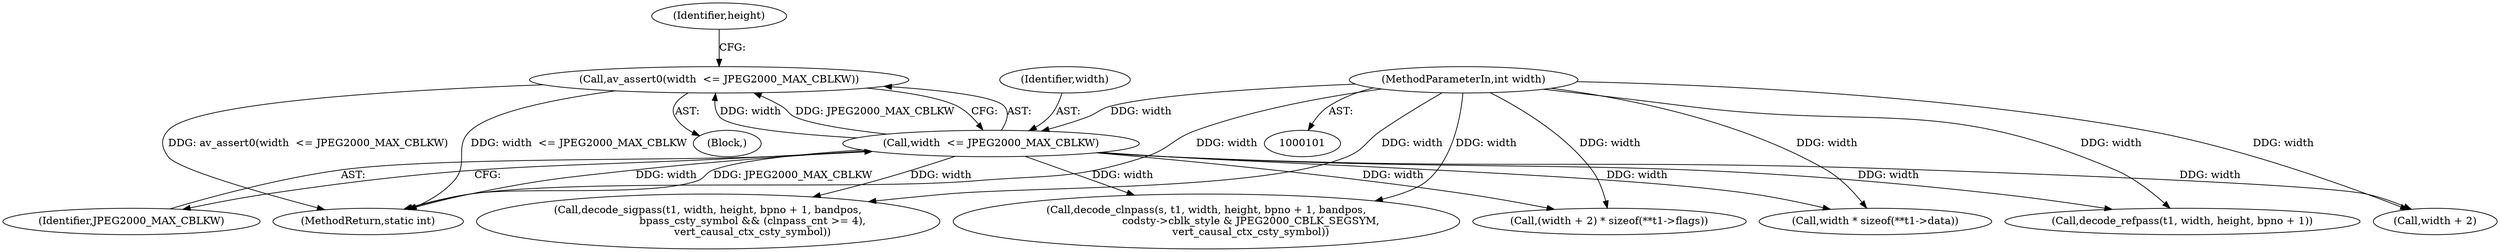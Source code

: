 digraph "0_FFmpeg_9a271a9368eaabf99e6c2046103acb33957e63b7@API" {
"1000149" [label="(Call,av_assert0(width  <= JPEG2000_MAX_CBLKW))"];
"1000150" [label="(Call,width  <= JPEG2000_MAX_CBLKW)"];
"1000106" [label="(MethodParameterIn,int width)"];
"1000150" [label="(Call,width  <= JPEG2000_MAX_CBLKW)"];
"1000152" [label="(Identifier,JPEG2000_MAX_CBLKW)"];
"1000206" [label="(Call,(width + 2) * sizeof(**t1->flags))"];
"1000252" [label="(Call,decode_sigpass(t1, width, height, bpno + 1, bandpos,\n                           bpass_csty_symbol && (clnpass_cnt >= 4),\n                           vert_causal_ctx_csty_symbol))"];
"1000268" [label="(Call,decode_refpass(t1, width, height, bpno + 1))"];
"1000151" [label="(Identifier,width)"];
"1000109" [label="(Block,)"];
"1000155" [label="(Identifier,height)"];
"1000149" [label="(Call,av_assert0(width  <= JPEG2000_MAX_CBLKW))"];
"1000207" [label="(Call,width + 2)"];
"1000106" [label="(MethodParameterIn,int width)"];
"1000291" [label="(Call,decode_clnpass(s, t1, width, height, bpno + 1, bandpos,\n                           codsty->cblk_style & JPEG2000_CBLK_SEGSYM,\n                           vert_causal_ctx_csty_symbol))"];
"1000173" [label="(Call,width * sizeof(**t1->data))"];
"1000340" [label="(MethodReturn,static int)"];
"1000149" -> "1000109"  [label="AST: "];
"1000149" -> "1000150"  [label="CFG: "];
"1000150" -> "1000149"  [label="AST: "];
"1000155" -> "1000149"  [label="CFG: "];
"1000149" -> "1000340"  [label="DDG: av_assert0(width  <= JPEG2000_MAX_CBLKW)"];
"1000149" -> "1000340"  [label="DDG: width  <= JPEG2000_MAX_CBLKW"];
"1000150" -> "1000149"  [label="DDG: width"];
"1000150" -> "1000149"  [label="DDG: JPEG2000_MAX_CBLKW"];
"1000150" -> "1000152"  [label="CFG: "];
"1000151" -> "1000150"  [label="AST: "];
"1000152" -> "1000150"  [label="AST: "];
"1000150" -> "1000340"  [label="DDG: width"];
"1000150" -> "1000340"  [label="DDG: JPEG2000_MAX_CBLKW"];
"1000106" -> "1000150"  [label="DDG: width"];
"1000150" -> "1000173"  [label="DDG: width"];
"1000150" -> "1000206"  [label="DDG: width"];
"1000150" -> "1000207"  [label="DDG: width"];
"1000150" -> "1000252"  [label="DDG: width"];
"1000150" -> "1000268"  [label="DDG: width"];
"1000150" -> "1000291"  [label="DDG: width"];
"1000106" -> "1000101"  [label="AST: "];
"1000106" -> "1000340"  [label="DDG: width"];
"1000106" -> "1000173"  [label="DDG: width"];
"1000106" -> "1000206"  [label="DDG: width"];
"1000106" -> "1000207"  [label="DDG: width"];
"1000106" -> "1000252"  [label="DDG: width"];
"1000106" -> "1000268"  [label="DDG: width"];
"1000106" -> "1000291"  [label="DDG: width"];
}
